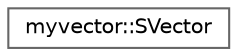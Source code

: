 digraph "クラス階層図"
{
 // LATEX_PDF_SIZE
  bgcolor="transparent";
  edge [fontname=Helvetica,fontsize=10,labelfontname=Helvetica,labelfontsize=10];
  node [fontname=Helvetica,fontsize=10,shape=box,height=0.2,width=0.4];
  rankdir="LR";
  Node0 [id="Node000000",label="myvector::SVector",height=0.2,width=0.4,color="grey40", fillcolor="white", style="filled",URL="$structmyvector_1_1_s_vector.html",tooltip="ベクトルを表す構造体"];
}
